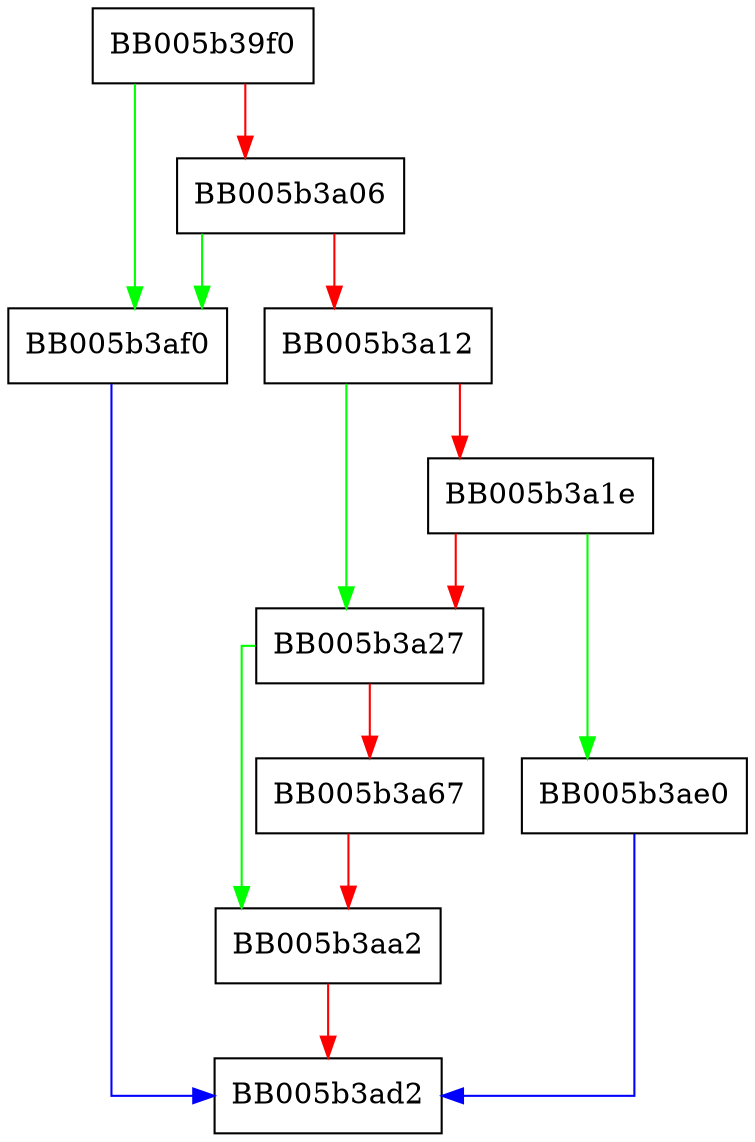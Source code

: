 digraph EVP_PKEY_CTX_set_dsa_paramgen_md_props {
  node [shape="box"];
  graph [splines=ortho];
  BB005b39f0 -> BB005b3af0 [color="green"];
  BB005b39f0 -> BB005b3a06 [color="red"];
  BB005b3a06 -> BB005b3af0 [color="green"];
  BB005b3a06 -> BB005b3a12 [color="red"];
  BB005b3a12 -> BB005b3a27 [color="green"];
  BB005b3a12 -> BB005b3a1e [color="red"];
  BB005b3a1e -> BB005b3ae0 [color="green"];
  BB005b3a1e -> BB005b3a27 [color="red"];
  BB005b3a27 -> BB005b3aa2 [color="green"];
  BB005b3a27 -> BB005b3a67 [color="red"];
  BB005b3a67 -> BB005b3aa2 [color="red"];
  BB005b3aa2 -> BB005b3ad2 [color="red"];
  BB005b3ae0 -> BB005b3ad2 [color="blue"];
  BB005b3af0 -> BB005b3ad2 [color="blue"];
}